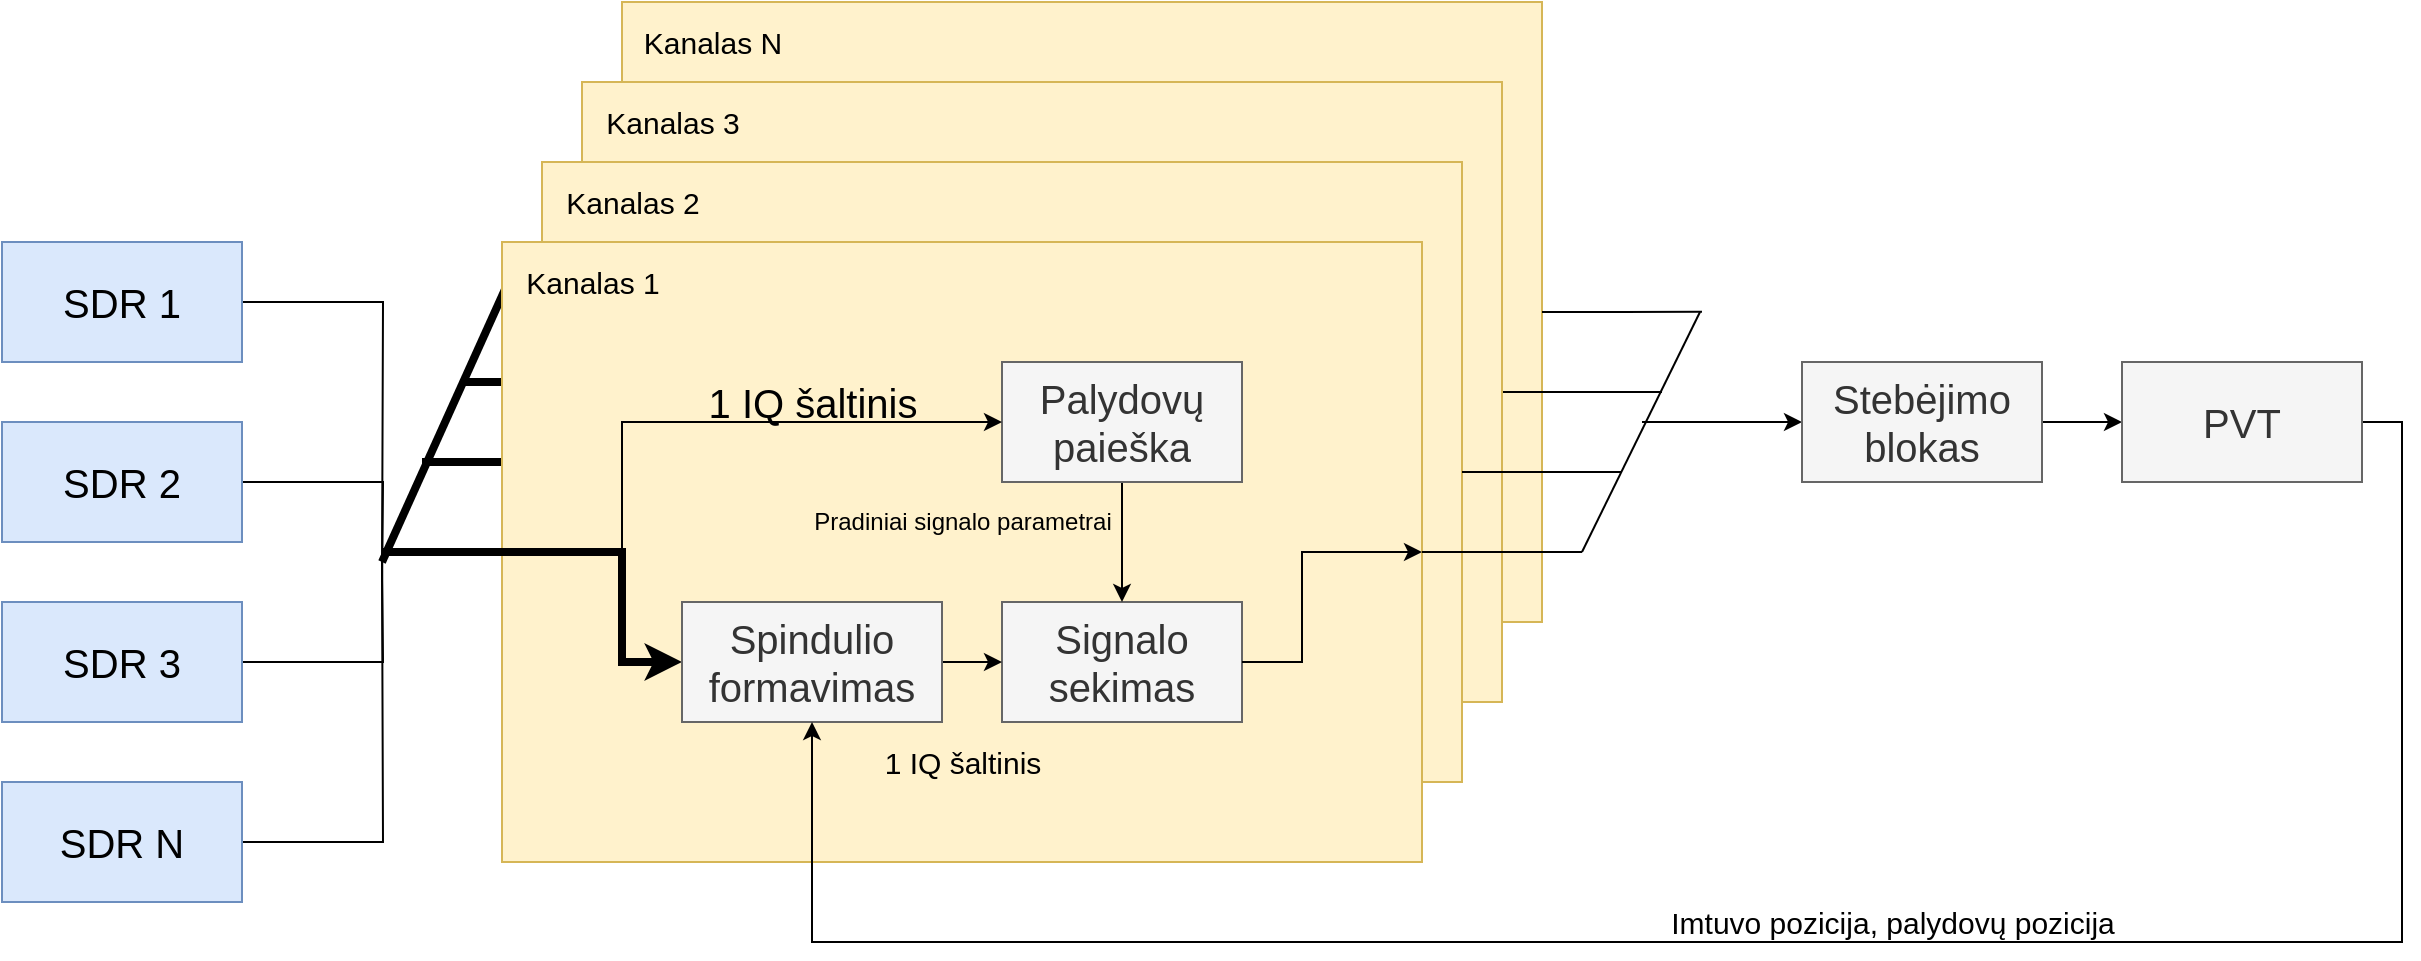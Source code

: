 <mxfile>
    <diagram id="DrGuE4GB294MN5RxXGjK" name="Page-1">
        <mxGraphModel dx="1008" dy="980" grid="1" gridSize="10" guides="1" tooltips="1" connect="1" arrows="1" fold="1" page="1" pageScale="1" pageWidth="850" pageHeight="1100" math="0" shadow="0">
            <root>
                <mxCell id="0"/>
                <mxCell id="1" parent="0"/>
                <mxCell id="2" value="" style="endArrow=none;html=1;endSize=6;strokeWidth=4;entryX=0.023;entryY=0.092;entryDx=0;entryDy=0;entryPerimeter=0;" edge="1" parent="1" target="M53zxXOdb56j6tJ2grgc-2">
                    <mxGeometry width="50" height="50" relative="1" as="geometry">
                        <mxPoint x="240" y="480" as="sourcePoint"/>
                        <mxPoint x="280" y="400" as="targetPoint"/>
                    </mxGeometry>
                </mxCell>
                <mxCell id="M53zxXOdb56j6tJ2grgc-30" value="" style="group" parent="1" vertex="1" connectable="0">
                    <mxGeometry x="360" y="200" width="460" height="310" as="geometry"/>
                </mxCell>
                <mxCell id="M53zxXOdb56j6tJ2grgc-31" value="" style="whiteSpace=wrap;html=1;fillColor=#fff2cc;strokeColor=#d6b656;" parent="M53zxXOdb56j6tJ2grgc-30" vertex="1">
                    <mxGeometry width="460" height="310" as="geometry"/>
                </mxCell>
                <mxCell id="M53zxXOdb56j6tJ2grgc-32" value="&lt;font style=&quot;font-size: 15px&quot;&gt;Kanalas N&lt;/font&gt;" style="text;html=1;align=center;verticalAlign=middle;resizable=0;points=[];autosize=1;strokeColor=none;" parent="M53zxXOdb56j6tJ2grgc-30" vertex="1">
                    <mxGeometry x="5" y="10" width="80" height="20" as="geometry"/>
                </mxCell>
                <mxCell id="M53zxXOdb56j6tJ2grgc-36" style="edgeStyle=orthogonalEdgeStyle;rounded=0;jumpSize=6;orthogonalLoop=1;jettySize=auto;html=1;exitX=1;exitY=0.5;exitDx=0;exitDy=0;endSize=6;strokeWidth=1;endArrow=none;endFill=0;" parent="1" source="M53zxXOdb56j6tJ2grgc-28" edge="1">
                    <mxGeometry relative="1" as="geometry">
                        <mxPoint x="880" y="395" as="targetPoint"/>
                    </mxGeometry>
                </mxCell>
                <mxCell id="M53zxXOdb56j6tJ2grgc-28" value="" style="whiteSpace=wrap;html=1;fillColor=#fff2cc;strokeColor=#d6b656;" parent="1" vertex="1">
                    <mxGeometry x="340" y="240" width="460" height="310" as="geometry"/>
                </mxCell>
                <mxCell id="M53zxXOdb56j6tJ2grgc-18" value="" style="group" parent="1" vertex="1" connectable="0">
                    <mxGeometry x="320" y="280" width="460" height="310" as="geometry"/>
                </mxCell>
                <mxCell id="M53zxXOdb56j6tJ2grgc-19" value="" style="whiteSpace=wrap;html=1;fillColor=#fff2cc;strokeColor=#d6b656;" parent="M53zxXOdb56j6tJ2grgc-18" vertex="1">
                    <mxGeometry width="460" height="310" as="geometry"/>
                </mxCell>
                <mxCell id="M53zxXOdb56j6tJ2grgc-20" value="&lt;font style=&quot;font-size: 15px&quot;&gt;Kanalas 2&lt;/font&gt;" style="text;html=1;align=center;verticalAlign=middle;resizable=0;points=[];autosize=1;strokeColor=none;" parent="M53zxXOdb56j6tJ2grgc-18" vertex="1">
                    <mxGeometry x="5" y="10" width="80" height="20" as="geometry"/>
                </mxCell>
                <mxCell id="M53zxXOdb56j6tJ2grgc-21" value="" style="group" parent="1" vertex="1" connectable="0">
                    <mxGeometry x="300" y="320" width="460" height="310" as="geometry"/>
                </mxCell>
                <mxCell id="M53zxXOdb56j6tJ2grgc-17" value="" style="group" parent="M53zxXOdb56j6tJ2grgc-21" vertex="1" connectable="0">
                    <mxGeometry width="460" height="310" as="geometry"/>
                </mxCell>
                <mxCell id="4" value="" style="endArrow=none;html=1;endSize=6;strokeWidth=4;entryX=0;entryY=0.5;entryDx=0;entryDy=0;" edge="1" parent="M53zxXOdb56j6tJ2grgc-17">
                    <mxGeometry width="50" height="50" relative="1" as="geometry">
                        <mxPoint x="-20" y="70" as="sourcePoint"/>
                        <mxPoint x="40" y="70" as="targetPoint"/>
                    </mxGeometry>
                </mxCell>
                <mxCell id="3" value="" style="endArrow=none;html=1;endSize=6;strokeWidth=4;entryX=0;entryY=0.5;entryDx=0;entryDy=0;" edge="1" parent="M53zxXOdb56j6tJ2grgc-17">
                    <mxGeometry width="50" height="50" relative="1" as="geometry">
                        <mxPoint x="-40" y="110" as="sourcePoint"/>
                        <mxPoint x="20" y="110" as="targetPoint"/>
                    </mxGeometry>
                </mxCell>
                <mxCell id="M53zxXOdb56j6tJ2grgc-1" value="" style="whiteSpace=wrap;html=1;fillColor=#fff2cc;strokeColor=#d6b656;" parent="M53zxXOdb56j6tJ2grgc-17" vertex="1">
                    <mxGeometry width="460" height="310" as="geometry"/>
                </mxCell>
                <mxCell id="M53zxXOdb56j6tJ2grgc-2" value="&lt;font style=&quot;font-size: 15px&quot;&gt;Kanalas 1&lt;/font&gt;" style="text;html=1;align=center;verticalAlign=middle;resizable=0;points=[];autosize=1;strokeColor=none;" parent="M53zxXOdb56j6tJ2grgc-17" vertex="1">
                    <mxGeometry x="5" y="10" width="80" height="20" as="geometry"/>
                </mxCell>
                <mxCell id="M53zxXOdb56j6tJ2grgc-5" value="&lt;font style=&quot;font-size: 20px&quot;&gt;Signalo sekimas&lt;/font&gt;" style="rounded=0;whiteSpace=wrap;html=1;fillColor=#f5f5f5;strokeColor=#666666;fontColor=#333333;" parent="M53zxXOdb56j6tJ2grgc-17" vertex="1">
                    <mxGeometry x="250" y="180" width="120" height="60" as="geometry"/>
                </mxCell>
                <mxCell id="M53zxXOdb56j6tJ2grgc-11" style="edgeStyle=orthogonalEdgeStyle;rounded=0;orthogonalLoop=1;jettySize=auto;html=1;exitX=1;exitY=0.5;exitDx=0;exitDy=0;entryX=1;entryY=0.5;entryDx=0;entryDy=0;" parent="M53zxXOdb56j6tJ2grgc-17" source="M53zxXOdb56j6tJ2grgc-5" target="M53zxXOdb56j6tJ2grgc-1" edge="1">
                    <mxGeometry relative="1" as="geometry">
                        <Array as="points">
                            <mxPoint x="400" y="210"/>
                            <mxPoint x="400" y="155"/>
                        </Array>
                    </mxGeometry>
                </mxCell>
                <mxCell id="5" style="edgeStyle=none;html=1;exitX=0.5;exitY=1;exitDx=0;exitDy=0;entryX=0.5;entryY=0;entryDx=0;entryDy=0;" edge="1" parent="M53zxXOdb56j6tJ2grgc-17" source="M53zxXOdb56j6tJ2grgc-4" target="M53zxXOdb56j6tJ2grgc-5">
                    <mxGeometry relative="1" as="geometry"/>
                </mxCell>
                <mxCell id="6" value="Pradiniai signalo parametrai" style="edgeLabel;html=1;align=center;verticalAlign=middle;resizable=0;points=[];labelBackgroundColor=none;fontSize=12;" vertex="1" connectable="0" parent="5">
                    <mxGeometry x="-0.533" y="1" relative="1" as="geometry">
                        <mxPoint x="-81" y="6" as="offset"/>
                    </mxGeometry>
                </mxCell>
                <mxCell id="M53zxXOdb56j6tJ2grgc-4" value="&lt;span style=&quot;font-size: 20px&quot;&gt;Palydovų paieška&lt;/span&gt;" style="rounded=0;whiteSpace=wrap;html=1;fillColor=#f5f5f5;strokeColor=#666666;fontColor=#333333;" parent="M53zxXOdb56j6tJ2grgc-17" vertex="1">
                    <mxGeometry x="250" y="60" width="120" height="60" as="geometry"/>
                </mxCell>
                <mxCell id="M53zxXOdb56j6tJ2grgc-6" style="edgeStyle=orthogonalEdgeStyle;rounded=0;orthogonalLoop=1;jettySize=auto;html=1;exitX=0;exitY=0.5;exitDx=0;exitDy=0;entryX=0;entryY=0.5;entryDx=0;entryDy=0;" parent="M53zxXOdb56j6tJ2grgc-17" source="M53zxXOdb56j6tJ2grgc-1" target="M53zxXOdb56j6tJ2grgc-4" edge="1">
                    <mxGeometry relative="1" as="geometry">
                        <Array as="points">
                            <mxPoint x="60" y="155"/>
                            <mxPoint x="60" y="90"/>
                        </Array>
                    </mxGeometry>
                </mxCell>
                <mxCell id="M53zxXOdb56j6tJ2grgc-8" style="edgeStyle=orthogonalEdgeStyle;rounded=0;orthogonalLoop=1;jettySize=auto;html=1;exitX=0;exitY=0.5;exitDx=0;exitDy=0;endSize=6;jumpSize=6;strokeWidth=4;" parent="M53zxXOdb56j6tJ2grgc-21" source="M53zxXOdb56j6tJ2grgc-1" edge="1">
                    <mxGeometry relative="1" as="geometry">
                        <mxPoint x="90" y="210" as="targetPoint"/>
                        <Array as="points">
                            <mxPoint x="60" y="155"/>
                            <mxPoint x="60" y="210"/>
                        </Array>
                    </mxGeometry>
                </mxCell>
                <mxCell id="M53zxXOdb56j6tJ2grgc-10" style="edgeStyle=orthogonalEdgeStyle;rounded=0;orthogonalLoop=1;jettySize=auto;html=1;exitX=1;exitY=0.5;exitDx=0;exitDy=0;entryX=0;entryY=0.5;entryDx=0;entryDy=0;" parent="1" source="M53zxXOdb56j6tJ2grgc-9" target="M53zxXOdb56j6tJ2grgc-5" edge="1">
                    <mxGeometry relative="1" as="geometry"/>
                </mxCell>
                <mxCell id="M53zxXOdb56j6tJ2grgc-9" value="&lt;font style=&quot;font-size: 20px&quot;&gt;Spindulio formavimas&lt;/font&gt;" style="rounded=0;whiteSpace=wrap;html=1;fillColor=#f5f5f5;strokeColor=#666666;fontColor=#333333;" parent="1" vertex="1">
                    <mxGeometry x="390" y="500" width="130" height="60" as="geometry"/>
                </mxCell>
                <mxCell id="M53zxXOdb56j6tJ2grgc-13" value="&lt;font style=&quot;font-size: 15px&quot;&gt;1 IQ šaltinis&lt;/font&gt;" style="text;html=1;align=center;verticalAlign=middle;resizable=0;points=[];autosize=1;strokeColor=none;" parent="1" vertex="1">
                    <mxGeometry x="485" y="570" width="90" height="20" as="geometry"/>
                </mxCell>
                <mxCell id="M53zxXOdb56j6tJ2grgc-14" value="&lt;font style=&quot;font-size: 20px&quot;&gt;1 IQ šaltinis&lt;/font&gt;" style="text;html=1;align=center;verticalAlign=middle;resizable=0;points=[];autosize=1;strokeColor=none;" parent="1" vertex="1">
                    <mxGeometry x="395" y="390" width="120" height="20" as="geometry"/>
                </mxCell>
                <mxCell id="M53zxXOdb56j6tJ2grgc-29" value="&lt;font style=&quot;font-size: 15px&quot;&gt;Kanalas 3&lt;/font&gt;" style="text;html=1;align=center;verticalAlign=middle;resizable=0;points=[];autosize=1;strokeColor=none;" parent="1" vertex="1">
                    <mxGeometry x="345" y="250" width="80" height="20" as="geometry"/>
                </mxCell>
                <mxCell id="M53zxXOdb56j6tJ2grgc-35" style="edgeStyle=orthogonalEdgeStyle;rounded=0;jumpSize=6;orthogonalLoop=1;jettySize=auto;html=1;exitX=1;exitY=0.5;exitDx=0;exitDy=0;endSize=6;strokeWidth=1;endArrow=none;endFill=0;" parent="1" source="M53zxXOdb56j6tJ2grgc-19" edge="1">
                    <mxGeometry relative="1" as="geometry">
                        <mxPoint x="860" y="435" as="targetPoint"/>
                    </mxGeometry>
                </mxCell>
                <mxCell id="M53zxXOdb56j6tJ2grgc-37" style="edgeStyle=orthogonalEdgeStyle;rounded=0;jumpSize=6;orthogonalLoop=1;jettySize=auto;html=1;exitX=1;exitY=0.5;exitDx=0;exitDy=0;endSize=6;strokeWidth=1;endArrow=none;endFill=0;" parent="1" source="M53zxXOdb56j6tJ2grgc-31" edge="1">
                    <mxGeometry relative="1" as="geometry">
                        <mxPoint x="900" y="354.828" as="targetPoint"/>
                    </mxGeometry>
                </mxCell>
                <mxCell id="M53zxXOdb56j6tJ2grgc-38" value="" style="endArrow=none;html=1;endSize=6;strokeWidth=1;" parent="1" edge="1">
                    <mxGeometry width="50" height="50" relative="1" as="geometry">
                        <mxPoint x="840" y="475" as="sourcePoint"/>
                        <mxPoint x="899" y="355" as="targetPoint"/>
                    </mxGeometry>
                </mxCell>
                <mxCell id="M53zxXOdb56j6tJ2grgc-39" style="edgeStyle=orthogonalEdgeStyle;rounded=0;jumpSize=6;orthogonalLoop=1;jettySize=auto;html=1;exitX=1;exitY=0.5;exitDx=0;exitDy=0;endSize=6;strokeWidth=1;endArrow=none;endFill=0;" parent="1" source="M53zxXOdb56j6tJ2grgc-1" edge="1">
                    <mxGeometry relative="1" as="geometry">
                        <mxPoint x="840" y="474.953" as="targetPoint"/>
                    </mxGeometry>
                </mxCell>
                <mxCell id="M53zxXOdb56j6tJ2grgc-40" value="" style="endArrow=classic;html=1;endSize=6;strokeWidth=1;" parent="1" edge="1">
                    <mxGeometry width="50" height="50" relative="1" as="geometry">
                        <mxPoint x="870" y="410" as="sourcePoint"/>
                        <mxPoint x="950" y="410" as="targetPoint"/>
                    </mxGeometry>
                </mxCell>
                <mxCell id="M53zxXOdb56j6tJ2grgc-43" style="edgeStyle=orthogonalEdgeStyle;rounded=0;jumpSize=6;orthogonalLoop=1;jettySize=auto;html=1;exitX=1;exitY=0.5;exitDx=0;exitDy=0;entryX=0;entryY=0.5;entryDx=0;entryDy=0;endArrow=classic;endFill=1;endSize=6;strokeWidth=1;" parent="1" source="M53zxXOdb56j6tJ2grgc-41" target="M53zxXOdb56j6tJ2grgc-42" edge="1">
                    <mxGeometry relative="1" as="geometry"/>
                </mxCell>
                <mxCell id="M53zxXOdb56j6tJ2grgc-41" value="&lt;font style=&quot;font-size: 20px&quot;&gt;Stebėjimo blokas&lt;/font&gt;" style="rounded=0;whiteSpace=wrap;html=1;fillColor=#f5f5f5;strokeColor=#666666;fontColor=#333333;" parent="1" vertex="1">
                    <mxGeometry x="950" y="380" width="120" height="60" as="geometry"/>
                </mxCell>
                <mxCell id="M53zxXOdb56j6tJ2grgc-44" style="edgeStyle=orthogonalEdgeStyle;rounded=0;jumpSize=6;orthogonalLoop=1;jettySize=auto;html=1;exitX=1;exitY=0.5;exitDx=0;exitDy=0;entryX=0.5;entryY=1;entryDx=0;entryDy=0;endArrow=classic;endFill=1;endSize=6;strokeWidth=1;" parent="1" source="M53zxXOdb56j6tJ2grgc-42" target="M53zxXOdb56j6tJ2grgc-9" edge="1">
                    <mxGeometry relative="1" as="geometry">
                        <Array as="points">
                            <mxPoint x="1250" y="410"/>
                            <mxPoint x="1250" y="670"/>
                            <mxPoint x="455" y="670"/>
                        </Array>
                    </mxGeometry>
                </mxCell>
                <mxCell id="M53zxXOdb56j6tJ2grgc-42" value="&lt;font style=&quot;font-size: 20px&quot;&gt;PVT&lt;/font&gt;" style="rounded=0;whiteSpace=wrap;html=1;fillColor=#f5f5f5;strokeColor=#666666;fontColor=#333333;" parent="1" vertex="1">
                    <mxGeometry x="1110" y="380" width="120" height="60" as="geometry"/>
                </mxCell>
                <mxCell id="M53zxXOdb56j6tJ2grgc-50" style="edgeStyle=orthogonalEdgeStyle;rounded=0;jumpSize=6;orthogonalLoop=1;jettySize=auto;html=1;exitX=1;exitY=0.5;exitDx=0;exitDy=0;endArrow=none;endFill=0;endSize=6;strokeWidth=1;" parent="1" source="M53zxXOdb56j6tJ2grgc-45" edge="1">
                    <mxGeometry relative="1" as="geometry">
                        <mxPoint x="240" y="490" as="targetPoint"/>
                    </mxGeometry>
                </mxCell>
                <mxCell id="M53zxXOdb56j6tJ2grgc-45" value="&lt;font style=&quot;font-size: 20px&quot;&gt;SDR 1&lt;/font&gt;" style="rounded=0;whiteSpace=wrap;html=1;fillColor=#dae8fc;strokeColor=#6c8ebf;" parent="1" vertex="1">
                    <mxGeometry x="50" y="320" width="120" height="60" as="geometry"/>
                </mxCell>
                <mxCell id="M53zxXOdb56j6tJ2grgc-51" style="edgeStyle=orthogonalEdgeStyle;rounded=0;jumpSize=6;orthogonalLoop=1;jettySize=auto;html=1;exitX=1;exitY=0.5;exitDx=0;exitDy=0;endArrow=none;endFill=0;endSize=6;strokeWidth=1;" parent="1" source="M53zxXOdb56j6tJ2grgc-46" edge="1">
                    <mxGeometry relative="1" as="geometry">
                        <mxPoint x="240" y="490" as="targetPoint"/>
                    </mxGeometry>
                </mxCell>
                <mxCell id="M53zxXOdb56j6tJ2grgc-46" value="&lt;font style=&quot;font-size: 20px&quot;&gt;SDR 2&lt;/font&gt;" style="rounded=0;whiteSpace=wrap;html=1;fillColor=#dae8fc;strokeColor=#6c8ebf;" parent="1" vertex="1">
                    <mxGeometry x="50" y="410" width="120" height="60" as="geometry"/>
                </mxCell>
                <mxCell id="M53zxXOdb56j6tJ2grgc-52" style="edgeStyle=orthogonalEdgeStyle;rounded=0;jumpSize=6;orthogonalLoop=1;jettySize=auto;html=1;exitX=1;exitY=0.5;exitDx=0;exitDy=0;endArrow=none;endFill=0;endSize=6;strokeWidth=1;" parent="1" source="M53zxXOdb56j6tJ2grgc-47" edge="1">
                    <mxGeometry relative="1" as="geometry">
                        <mxPoint x="240" y="480" as="targetPoint"/>
                    </mxGeometry>
                </mxCell>
                <mxCell id="M53zxXOdb56j6tJ2grgc-47" value="&lt;font style=&quot;font-size: 20px&quot;&gt;SDR 3&lt;/font&gt;" style="rounded=0;whiteSpace=wrap;html=1;fillColor=#dae8fc;strokeColor=#6c8ebf;" parent="1" vertex="1">
                    <mxGeometry x="50" y="500" width="120" height="60" as="geometry"/>
                </mxCell>
                <mxCell id="M53zxXOdb56j6tJ2grgc-53" style="edgeStyle=orthogonalEdgeStyle;rounded=0;jumpSize=6;orthogonalLoop=1;jettySize=auto;html=1;exitX=1;exitY=0.5;exitDx=0;exitDy=0;endArrow=none;endFill=0;endSize=6;strokeWidth=1;" parent="1" source="M53zxXOdb56j6tJ2grgc-48" edge="1">
                    <mxGeometry relative="1" as="geometry">
                        <mxPoint x="240" y="480" as="targetPoint"/>
                    </mxGeometry>
                </mxCell>
                <mxCell id="M53zxXOdb56j6tJ2grgc-48" value="&lt;font style=&quot;font-size: 20px&quot;&gt;SDR N&lt;/font&gt;" style="rounded=0;whiteSpace=wrap;html=1;fillColor=#dae8fc;strokeColor=#6c8ebf;" parent="1" vertex="1">
                    <mxGeometry x="50" y="590" width="120" height="60" as="geometry"/>
                </mxCell>
                <mxCell id="M53zxXOdb56j6tJ2grgc-54" value="" style="endArrow=none;html=1;endSize=6;strokeWidth=4;entryX=0;entryY=0.5;entryDx=0;entryDy=0;" parent="1" target="M53zxXOdb56j6tJ2grgc-1" edge="1">
                    <mxGeometry width="50" height="50" relative="1" as="geometry">
                        <mxPoint x="240" y="475" as="sourcePoint"/>
                        <mxPoint x="300" y="420" as="targetPoint"/>
                    </mxGeometry>
                </mxCell>
                <mxCell id="M53zxXOdb56j6tJ2grgc-56" value="&lt;font style=&quot;font-size: 15px&quot;&gt;Imtuvo pozicija, palydovų pozicija&lt;/font&gt;" style="text;html=1;align=center;verticalAlign=middle;resizable=0;points=[];autosize=1;strokeColor=none;" parent="1" vertex="1">
                    <mxGeometry x="875" y="650" width="240" height="20" as="geometry"/>
                </mxCell>
            </root>
        </mxGraphModel>
    </diagram>
</mxfile>